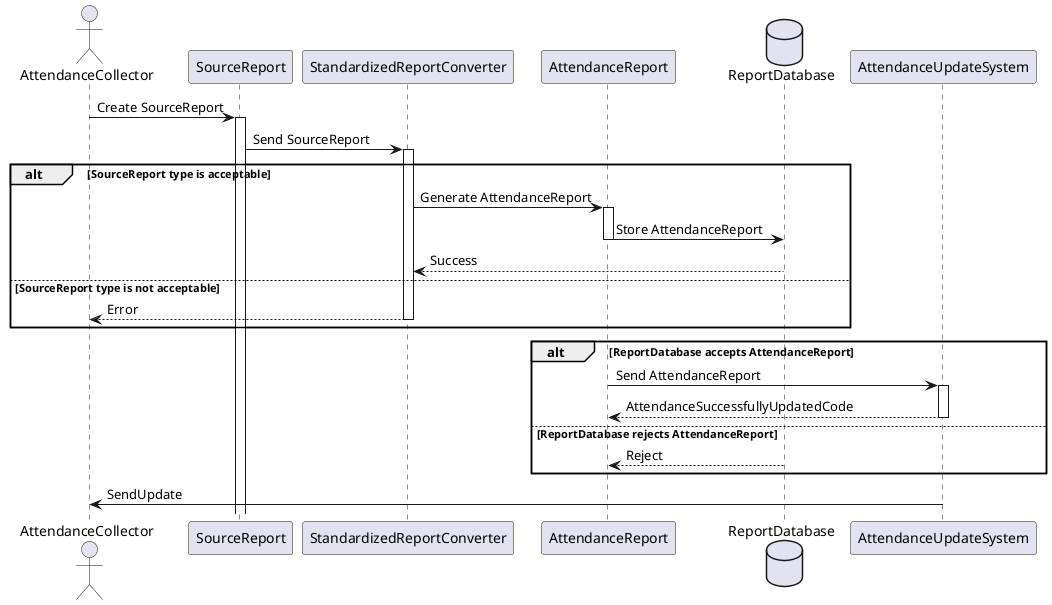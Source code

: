 @startuml attendanceReport
actor AttendanceCollector
participant SourceReport
participant StandardizedReportConverter
participant AttendanceReport
database ReportDatabase
participant AttendanceUpdateSystem

AttendanceCollector -> SourceReport: Create SourceReport
activate SourceReport
SourceReport -> StandardizedReportConverter: Send SourceReport
activate StandardizedReportConverter
alt SourceReport type is acceptable
    StandardizedReportConverter -> AttendanceReport: Generate AttendanceReport
    activate AttendanceReport
    AttendanceReport -> ReportDatabase: Store AttendanceReport
    deactivate AttendanceReport
    ReportDatabase --> StandardizedReportConverter: Success
else SourceReport type is not acceptable
    StandardizedReportConverter --> AttendanceCollector: Error
    deactivate StandardizedReportConverter
end

alt ReportDatabase accepts AttendanceReport
    AttendanceReport -> AttendanceUpdateSystem: Send AttendanceReport
    activate AttendanceUpdateSystem
    AttendanceUpdateSystem --> AttendanceReport: AttendanceSuccessfullyUpdatedCode
    deactivate AttendanceUpdateSystem
else ReportDatabase rejects AttendanceReport
    ReportDatabase --> AttendanceReport: Reject
end

activate AttendanceUpdateSystem
AttendanceUpdateSystem -> AttendanceCollector: SendUpdate
deactivate AttendanceUpdateSystem

@enduml
